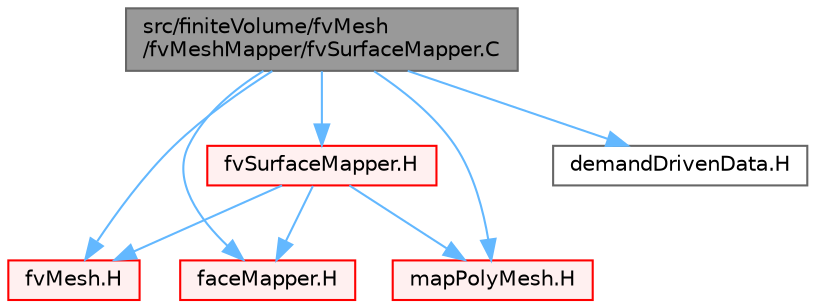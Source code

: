 digraph "src/finiteVolume/fvMesh/fvMeshMapper/fvSurfaceMapper.C"
{
 // LATEX_PDF_SIZE
  bgcolor="transparent";
  edge [fontname=Helvetica,fontsize=10,labelfontname=Helvetica,labelfontsize=10];
  node [fontname=Helvetica,fontsize=10,shape=box,height=0.2,width=0.4];
  Node1 [id="Node000001",label="src/finiteVolume/fvMesh\l/fvMeshMapper/fvSurfaceMapper.C",height=0.2,width=0.4,color="gray40", fillcolor="grey60", style="filled", fontcolor="black",tooltip=" "];
  Node1 -> Node2 [id="edge1_Node000001_Node000002",color="steelblue1",style="solid",tooltip=" "];
  Node2 [id="Node000002",label="fvSurfaceMapper.H",height=0.2,width=0.4,color="red", fillcolor="#FFF0F0", style="filled",URL="$fvSurfaceMapper_8H.html",tooltip=" "];
  Node2 -> Node162 [id="edge2_Node000002_Node000162",color="steelblue1",style="solid",tooltip=" "];
  Node162 [id="Node000162",label="fvMesh.H",height=0.2,width=0.4,color="red", fillcolor="#FFF0F0", style="filled",URL="$fvMesh_8H.html",tooltip=" "];
  Node2 -> Node343 [id="edge3_Node000002_Node000343",color="steelblue1",style="solid",tooltip=" "];
  Node343 [id="Node000343",label="faceMapper.H",height=0.2,width=0.4,color="red", fillcolor="#FFF0F0", style="filled",URL="$faceMapper_8H.html",tooltip=" "];
  Node2 -> Node344 [id="edge4_Node000002_Node000344",color="steelblue1",style="solid",tooltip=" "];
  Node344 [id="Node000344",label="mapPolyMesh.H",height=0.2,width=0.4,color="red", fillcolor="#FFF0F0", style="filled",URL="$mapPolyMesh_8H.html",tooltip=" "];
  Node1 -> Node162 [id="edge5_Node000001_Node000162",color="steelblue1",style="solid",tooltip=" "];
  Node1 -> Node344 [id="edge6_Node000001_Node000344",color="steelblue1",style="solid",tooltip=" "];
  Node1 -> Node343 [id="edge7_Node000001_Node000343",color="steelblue1",style="solid",tooltip=" "];
  Node1 -> Node347 [id="edge8_Node000001_Node000347",color="steelblue1",style="solid",tooltip=" "];
  Node347 [id="Node000347",label="demandDrivenData.H",height=0.2,width=0.4,color="grey40", fillcolor="white", style="filled",URL="$demandDrivenData_8H.html",tooltip="Template functions to aid in the implementation of demand driven data."];
}
